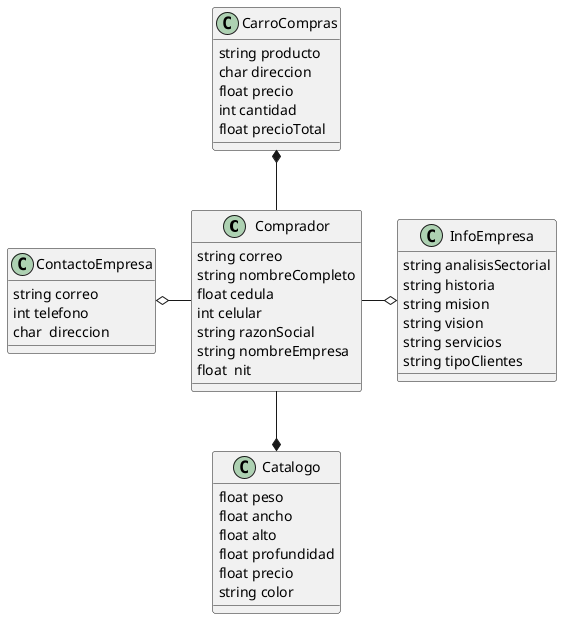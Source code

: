 @startuml classes

class Comprador {
    string correo
    string nombreCompleto
    float cedula
    int celular
    string razonSocial
    string nombreEmpresa
    float  nit 
}

class ContactoEmpresa {
    string correo
    int telefono
    char  direccion
}

class InfoEmpresa {
    string analisisSectorial
    string historia
    string mision
    string vision
    string servicios
    string tipoClientes
}

class Catalogo {
    float peso
    float ancho
    float alto
    float profundidad
    float precio
    string color
}

class CarroCompras{
    string producto
    char direccion
    float precio
    int cantidad
    float precioTotal

}

Comprador -o InfoEmpresa
Comprador -down-* Catalogo
Comprador -up-* CarroCompras
Comprador -left-o ContactoEmpresa



@enduml